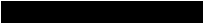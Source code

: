 <mxfile version="13.7.3" type="github"><diagram id="1wIP-wKb5C-LwAemU-R5" name="Page-1"><mxGraphModel dx="868" dy="456" grid="1" gridSize="10" guides="1" tooltips="1" connect="1" arrows="1" fold="1" page="1" pageScale="1" pageWidth="827" pageHeight="1169" math="0" shadow="0"><root><mxCell id="0"/><mxCell id="1" parent="0"/><mxCell id="LsEIxswlVvjFuugS51YT-1" value="" style="verticalLabelPosition=bottom;html=1;verticalAlign=top;align=center;shape=mxgraph.floorplan.wall;fillColor=#000000;" parent="1" vertex="1"><mxGeometry x="160" y="190" width="100" height="10" as="geometry"/></mxCell></root></mxGraphModel></diagram></mxfile>